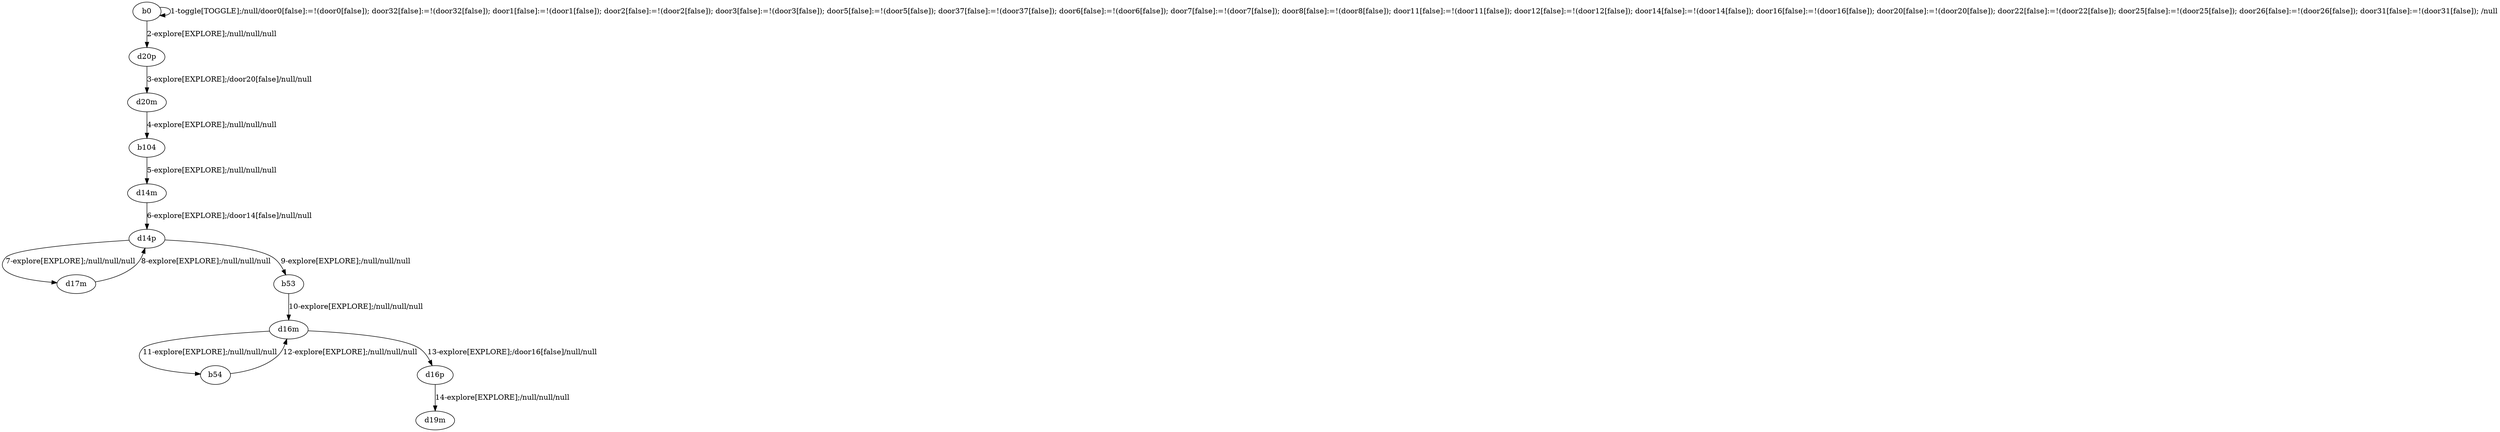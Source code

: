 # Total number of goals covered by this test: 2
# b54 --> d16m
# d14p --> b53

digraph g {
"b0" -> "b0" [label = "1-toggle[TOGGLE];/null/door0[false]:=!(door0[false]); door32[false]:=!(door32[false]); door1[false]:=!(door1[false]); door2[false]:=!(door2[false]); door3[false]:=!(door3[false]); door5[false]:=!(door5[false]); door37[false]:=!(door37[false]); door6[false]:=!(door6[false]); door7[false]:=!(door7[false]); door8[false]:=!(door8[false]); door11[false]:=!(door11[false]); door12[false]:=!(door12[false]); door14[false]:=!(door14[false]); door16[false]:=!(door16[false]); door20[false]:=!(door20[false]); door22[false]:=!(door22[false]); door25[false]:=!(door25[false]); door26[false]:=!(door26[false]); door31[false]:=!(door31[false]); /null"];
"b0" -> "d20p" [label = "2-explore[EXPLORE];/null/null/null"];
"d20p" -> "d20m" [label = "3-explore[EXPLORE];/door20[false]/null/null"];
"d20m" -> "b104" [label = "4-explore[EXPLORE];/null/null/null"];
"b104" -> "d14m" [label = "5-explore[EXPLORE];/null/null/null"];
"d14m" -> "d14p" [label = "6-explore[EXPLORE];/door14[false]/null/null"];
"d14p" -> "d17m" [label = "7-explore[EXPLORE];/null/null/null"];
"d17m" -> "d14p" [label = "8-explore[EXPLORE];/null/null/null"];
"d14p" -> "b53" [label = "9-explore[EXPLORE];/null/null/null"];
"b53" -> "d16m" [label = "10-explore[EXPLORE];/null/null/null"];
"d16m" -> "b54" [label = "11-explore[EXPLORE];/null/null/null"];
"b54" -> "d16m" [label = "12-explore[EXPLORE];/null/null/null"];
"d16m" -> "d16p" [label = "13-explore[EXPLORE];/door16[false]/null/null"];
"d16p" -> "d19m" [label = "14-explore[EXPLORE];/null/null/null"];
}